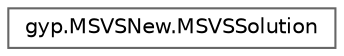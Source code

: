 digraph "Graphical Class Hierarchy"
{
 // LATEX_PDF_SIZE
  bgcolor="transparent";
  edge [fontname=Helvetica,fontsize=10,labelfontname=Helvetica,labelfontsize=10];
  node [fontname=Helvetica,fontsize=10,shape=box,height=0.2,width=0.4];
  rankdir="LR";
  Node0 [id="Node000000",label="gyp.MSVSNew.MSVSSolution",height=0.2,width=0.4,color="grey40", fillcolor="white", style="filled",URL="$classgyp_1_1_m_s_v_s_new_1_1_m_s_v_s_solution.html",tooltip=" "];
}
